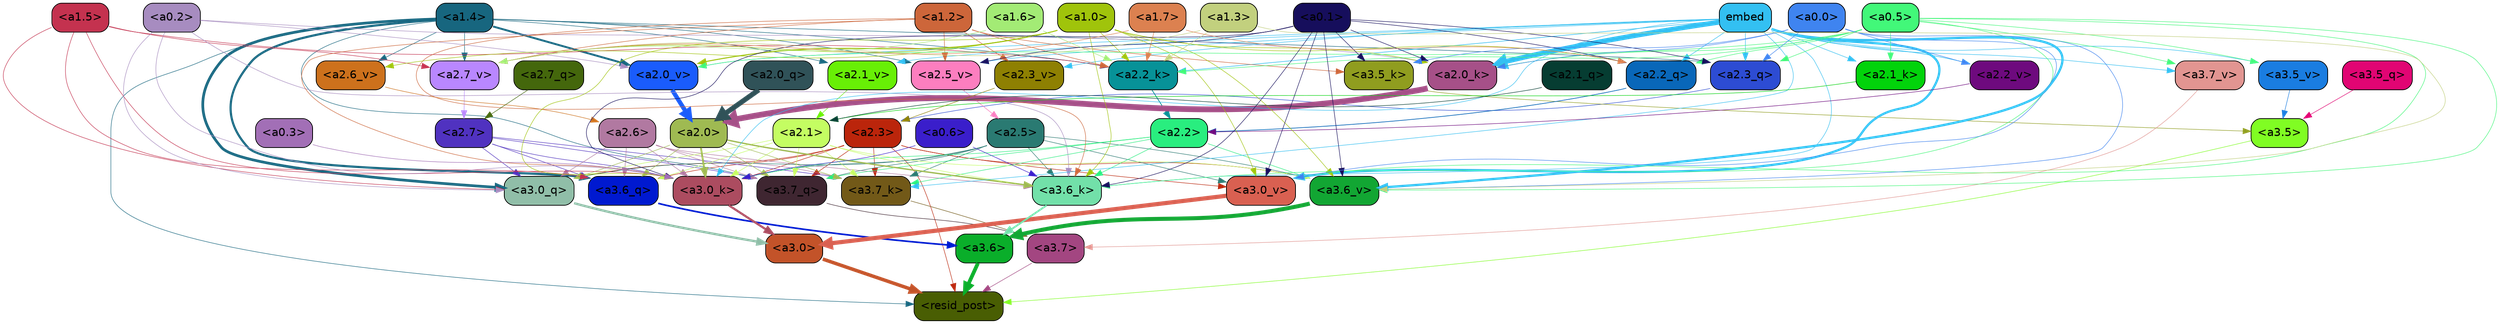 strict digraph "" {
	graph [bgcolor=transparent,
		layout=dot,
		overlap=false,
		splines=true
	];
	"<a3.7>"	[color=black,
		fillcolor="#a34681",
		fontname=Helvetica,
		shape=box,
		style="filled, rounded"];
	"<resid_post>"	[color=black,
		fillcolor="#495e03",
		fontname=Helvetica,
		shape=box,
		style="filled, rounded"];
	"<a3.7>" -> "<resid_post>"	[color="#a34681",
		penwidth=0.6];
	"<a3.6>"	[color=black,
		fillcolor="#0aae2a",
		fontname=Helvetica,
		shape=box,
		style="filled, rounded"];
	"<a3.6>" -> "<resid_post>"	[color="#0aae2a",
		penwidth=4.646730065345764];
	"<a3.5>"	[color=black,
		fillcolor="#80fd23",
		fontname=Helvetica,
		shape=box,
		style="filled, rounded"];
	"<a3.5>" -> "<resid_post>"	[color="#80fd23",
		penwidth=0.6];
	"<a3.0>"	[color=black,
		fillcolor="#c35329",
		fontname=Helvetica,
		shape=box,
		style="filled, rounded"];
	"<a3.0>" -> "<resid_post>"	[color="#c35329",
		penwidth=4.323132634162903];
	"<a2.3>"	[color=black,
		fillcolor="#bb250b",
		fontname=Helvetica,
		shape=box,
		style="filled, rounded"];
	"<a2.3>" -> "<resid_post>"	[color="#bb250b",
		penwidth=0.6];
	"<a3.7_q>"	[color=black,
		fillcolor="#3f2631",
		fontname=Helvetica,
		shape=box,
		style="filled, rounded"];
	"<a2.3>" -> "<a3.7_q>"	[color="#bb250b",
		penwidth=0.6];
	"<a3.6_q>"	[color=black,
		fillcolor="#0019d0",
		fontname=Helvetica,
		shape=box,
		style="filled, rounded"];
	"<a2.3>" -> "<a3.6_q>"	[color="#bb250b",
		penwidth=0.6];
	"<a3.0_q>"	[color=black,
		fillcolor="#90bea8",
		fontname=Helvetica,
		shape=box,
		style="filled, rounded"];
	"<a2.3>" -> "<a3.0_q>"	[color="#bb250b",
		penwidth=0.6];
	"<a3.7_k>"	[color=black,
		fillcolor="#725918",
		fontname=Helvetica,
		shape=box,
		style="filled, rounded"];
	"<a2.3>" -> "<a3.7_k>"	[color="#bb250b",
		penwidth=0.6];
	"<a3.0_k>"	[color=black,
		fillcolor="#ac4c60",
		fontname=Helvetica,
		shape=box,
		style="filled, rounded"];
	"<a2.3>" -> "<a3.0_k>"	[color="#bb250b",
		penwidth=0.6];
	"<a3.6_v>"	[color=black,
		fillcolor="#12a633",
		fontname=Helvetica,
		shape=box,
		style="filled, rounded"];
	"<a2.3>" -> "<a3.6_v>"	[color="#bb250b",
		penwidth=0.6];
	"<a3.0_v>"	[color=black,
		fillcolor="#d96051",
		fontname=Helvetica,
		shape=box,
		style="filled, rounded"];
	"<a2.3>" -> "<a3.0_v>"	[color="#bb250b",
		penwidth=0.6];
	"<a1.4>"	[color=black,
		fillcolor="#17667f",
		fontname=Helvetica,
		shape=box,
		style="filled, rounded"];
	"<a1.4>" -> "<resid_post>"	[color="#17667f",
		penwidth=0.6];
	"<a1.4>" -> "<a3.7_q>"	[color="#17667f",
		penwidth=0.6];
	"<a1.4>" -> "<a3.6_q>"	[color="#17667f",
		penwidth=2.700703263282776];
	"<a1.4>" -> "<a3.0_q>"	[color="#17667f",
		penwidth=3.34255850315094];
	"<a2.3_q>"	[color=black,
		fillcolor="#2d4cd3",
		fontname=Helvetica,
		shape=box,
		style="filled, rounded"];
	"<a1.4>" -> "<a2.3_q>"	[color="#17667f",
		penwidth=0.6];
	"<a2.2_k>"	[color=black,
		fillcolor="#079298",
		fontname=Helvetica,
		shape=box,
		style="filled, rounded"];
	"<a1.4>" -> "<a2.2_k>"	[color="#17667f",
		penwidth=0.6];
	"<a2.7_v>"	[color=black,
		fillcolor="#b987ff",
		fontname=Helvetica,
		shape=box,
		style="filled, rounded"];
	"<a1.4>" -> "<a2.7_v>"	[color="#17667f",
		penwidth=0.6];
	"<a2.6_v>"	[color=black,
		fillcolor="#cd711c",
		fontname=Helvetica,
		shape=box,
		style="filled, rounded"];
	"<a1.4>" -> "<a2.6_v>"	[color="#17667f",
		penwidth=0.6];
	"<a2.5_v>"	[color=black,
		fillcolor="#fc7ebf",
		fontname=Helvetica,
		shape=box,
		style="filled, rounded"];
	"<a1.4>" -> "<a2.5_v>"	[color="#17667f",
		penwidth=0.6];
	"<a2.1_v>"	[color=black,
		fillcolor="#68ef06",
		fontname=Helvetica,
		shape=box,
		style="filled, rounded"];
	"<a1.4>" -> "<a2.1_v>"	[color="#17667f",
		penwidth=0.6];
	"<a2.0_v>"	[color=black,
		fillcolor="#1a5cfc",
		fontname=Helvetica,
		shape=box,
		style="filled, rounded"];
	"<a1.4>" -> "<a2.0_v>"	[color="#17667f",
		penwidth=2.387977123260498];
	"<a3.7_q>" -> "<a3.7>"	[color="#3f2631",
		penwidth=0.6];
	"<a3.6_q>" -> "<a3.6>"	[color="#0019d0",
		penwidth=2.03758105635643];
	"<a3.5_q>"	[color=black,
		fillcolor="#e10573",
		fontname=Helvetica,
		shape=box,
		style="filled, rounded"];
	"<a3.5_q>" -> "<a3.5>"	[color="#e10573",
		penwidth=0.6];
	"<a3.0_q>" -> "<a3.0>"	[color="#90bea8",
		penwidth=2.8638100624084473];
	"<a3.7_k>" -> "<a3.7>"	[color="#725918",
		penwidth=0.6];
	"<a3.6_k>"	[color=black,
		fillcolor="#72e0a9",
		fontname=Helvetica,
		shape=box,
		style="filled, rounded"];
	"<a3.6_k>" -> "<a3.6>"	[color="#72e0a9",
		penwidth=2.174198240041733];
	"<a3.5_k>"	[color=black,
		fillcolor="#909d1f",
		fontname=Helvetica,
		shape=box,
		style="filled, rounded"];
	"<a3.5_k>" -> "<a3.5>"	[color="#909d1f",
		penwidth=0.6];
	"<a3.0_k>" -> "<a3.0>"	[color="#ac4c60",
		penwidth=2.6274144649505615];
	"<a3.7_v>"	[color=black,
		fillcolor="#e29591",
		fontname=Helvetica,
		shape=box,
		style="filled, rounded"];
	"<a3.7_v>" -> "<a3.7>"	[color="#e29591",
		penwidth=0.6];
	"<a3.6_v>" -> "<a3.6>"	[color="#12a633",
		penwidth=5.002329230308533];
	"<a3.5_v>"	[color=black,
		fillcolor="#1a7de1",
		fontname=Helvetica,
		shape=box,
		style="filled, rounded"];
	"<a3.5_v>" -> "<a3.5>"	[color="#1a7de1",
		penwidth=0.6];
	"<a3.0_v>" -> "<a3.0>"	[color="#d96051",
		penwidth=5.188832879066467];
	"<a2.7>"	[color=black,
		fillcolor="#5032c0",
		fontname=Helvetica,
		shape=box,
		style="filled, rounded"];
	"<a2.7>" -> "<a3.7_q>"	[color="#5032c0",
		penwidth=0.6];
	"<a2.7>" -> "<a3.6_q>"	[color="#5032c0",
		penwidth=0.6];
	"<a2.7>" -> "<a3.0_q>"	[color="#5032c0",
		penwidth=0.6];
	"<a2.7>" -> "<a3.7_k>"	[color="#5032c0",
		penwidth=0.6];
	"<a2.7>" -> "<a3.0_k>"	[color="#5032c0",
		penwidth=0.6];
	"<a2.6>"	[color=black,
		fillcolor="#b179a1",
		fontname=Helvetica,
		shape=box,
		style="filled, rounded"];
	"<a2.6>" -> "<a3.7_q>"	[color="#b179a1",
		penwidth=0.6];
	"<a2.6>" -> "<a3.6_q>"	[color="#b179a1",
		penwidth=0.6];
	"<a2.6>" -> "<a3.0_q>"	[color="#b179a1",
		penwidth=0.6];
	"<a2.6>" -> "<a3.7_k>"	[color="#b179a1",
		penwidth=0.6];
	"<a2.6>" -> "<a3.6_k>"	[color="#b179a1",
		penwidth=0.6];
	"<a2.6>" -> "<a3.0_k>"	[color="#b179a1",
		penwidth=0.6];
	"<a2.5>"	[color=black,
		fillcolor="#2a7a72",
		fontname=Helvetica,
		shape=box,
		style="filled, rounded"];
	"<a2.5>" -> "<a3.7_q>"	[color="#2a7a72",
		penwidth=0.6];
	"<a2.5>" -> "<a3.0_q>"	[color="#2a7a72",
		penwidth=0.6];
	"<a2.5>" -> "<a3.7_k>"	[color="#2a7a72",
		penwidth=0.6];
	"<a2.5>" -> "<a3.6_k>"	[color="#2a7a72",
		penwidth=0.6];
	"<a2.5>" -> "<a3.0_k>"	[color="#2a7a72",
		penwidth=0.6];
	"<a2.5>" -> "<a3.6_v>"	[color="#2a7a72",
		penwidth=0.6];
	"<a2.5>" -> "<a3.0_v>"	[color="#2a7a72",
		penwidth=0.6];
	"<a2.2>"	[color=black,
		fillcolor="#29ee7f",
		fontname=Helvetica,
		shape=box,
		style="filled, rounded"];
	"<a2.2>" -> "<a3.7_q>"	[color="#29ee7f",
		penwidth=0.6];
	"<a2.2>" -> "<a3.7_k>"	[color="#29ee7f",
		penwidth=0.6];
	"<a2.2>" -> "<a3.6_k>"	[color="#29ee7f",
		penwidth=0.6];
	"<a2.2>" -> "<a3.0_k>"	[color="#29ee7f",
		penwidth=0.6];
	"<a2.2>" -> "<a3.6_v>"	[color="#29ee7f",
		penwidth=0.6];
	"<a2.1>"	[color=black,
		fillcolor="#c4fd62",
		fontname=Helvetica,
		shape=box,
		style="filled, rounded"];
	"<a2.1>" -> "<a3.7_q>"	[color="#c4fd62",
		penwidth=0.6];
	"<a2.1>" -> "<a3.6_q>"	[color="#c4fd62",
		penwidth=0.6];
	"<a2.1>" -> "<a3.0_q>"	[color="#c4fd62",
		penwidth=0.6];
	"<a2.1>" -> "<a3.7_k>"	[color="#c4fd62",
		penwidth=0.6];
	"<a2.1>" -> "<a3.6_k>"	[color="#c4fd62",
		penwidth=0.6];
	"<a2.1>" -> "<a3.0_k>"	[color="#c4fd62",
		penwidth=0.6];
	"<a2.1>" -> "<a3.6_v>"	[color="#c4fd62",
		penwidth=0.6];
	"<a2.0>"	[color=black,
		fillcolor="#9fba52",
		fontname=Helvetica,
		shape=box,
		style="filled, rounded"];
	"<a2.0>" -> "<a3.7_q>"	[color="#9fba52",
		penwidth=0.6];
	"<a2.0>" -> "<a3.6_q>"	[color="#9fba52",
		penwidth=0.6];
	"<a2.0>" -> "<a3.0_q>"	[color="#9fba52",
		penwidth=0.6];
	"<a2.0>" -> "<a3.7_k>"	[color="#9fba52",
		penwidth=0.6];
	"<a2.0>" -> "<a3.6_k>"	[color="#9fba52",
		penwidth=1.6454488784074783];
	"<a2.0>" -> "<a3.0_k>"	[color="#9fba52",
		penwidth=2.2218968719244003];
	"<a1.5>"	[color=black,
		fillcolor="#c4324f",
		fontname=Helvetica,
		shape=box,
		style="filled, rounded"];
	"<a1.5>" -> "<a3.6_q>"	[color="#c4324f",
		penwidth=0.6];
	"<a1.5>" -> "<a3.0_q>"	[color="#c4324f",
		penwidth=0.6];
	"<a1.5>" -> "<a3.0_k>"	[color="#c4324f",
		penwidth=0.6];
	"<a1.5>" -> "<a2.2_k>"	[color="#c4324f",
		penwidth=0.6];
	"<a1.5>" -> "<a2.7_v>"	[color="#c4324f",
		penwidth=0.6];
	"<a0.2>"	[color=black,
		fillcolor="#a78cc0",
		fontname=Helvetica,
		shape=box,
		style="filled, rounded"];
	"<a0.2>" -> "<a3.0_q>"	[color="#a78cc0",
		penwidth=0.6];
	"<a0.2>" -> "<a3.6_k>"	[color="#a78cc0",
		penwidth=0.6];
	"<a0.2>" -> "<a3.0_k>"	[color="#a78cc0",
		penwidth=0.6];
	"<a2.0_k>"	[color=black,
		fillcolor="#a65088",
		fontname=Helvetica,
		shape=box,
		style="filled, rounded"];
	"<a0.2>" -> "<a2.0_k>"	[color="#a78cc0",
		penwidth=0.6];
	"<a0.2>" -> "<a2.0_v>"	[color="#a78cc0",
		penwidth=0.6];
	embed	[color=black,
		fillcolor="#33c0f2",
		fontname=Helvetica,
		shape=box,
		style="filled, rounded"];
	embed -> "<a3.7_k>"	[color="#33c0f2",
		penwidth=0.6];
	embed -> "<a3.6_k>"	[color="#33c0f2",
		penwidth=0.6];
	embed -> "<a3.0_k>"	[color="#33c0f2",
		penwidth=0.6];
	embed -> "<a3.7_v>"	[color="#33c0f2",
		penwidth=0.6];
	embed -> "<a3.6_v>"	[color="#33c0f2",
		penwidth=2.8301228284835815];
	embed -> "<a3.5_v>"	[color="#33c0f2",
		penwidth=0.6];
	embed -> "<a3.0_v>"	[color="#33c0f2",
		penwidth=2.7660785913467407];
	embed -> "<a2.3_q>"	[color="#33c0f2",
		penwidth=0.6];
	"<a2.2_q>"	[color=black,
		fillcolor="#0967b9",
		fontname=Helvetica,
		shape=box,
		style="filled, rounded"];
	embed -> "<a2.2_q>"	[color="#33c0f2",
		penwidth=0.6];
	embed -> "<a2.2_k>"	[color="#33c0f2",
		penwidth=0.7099294662475586];
	"<a2.1_k>"	[color=black,
		fillcolor="#02d30b",
		fontname=Helvetica,
		shape=box,
		style="filled, rounded"];
	embed -> "<a2.1_k>"	[color="#33c0f2",
		penwidth=0.6];
	embed -> "<a2.0_k>"	[color="#33c0f2",
		penwidth=6.075345039367676];
	embed -> "<a2.5_v>"	[color="#33c0f2",
		penwidth=0.6];
	"<a2.3_v>"	[color=black,
		fillcolor="#8e8002",
		fontname=Helvetica,
		shape=box,
		style="filled, rounded"];
	embed -> "<a2.3_v>"	[color="#33c0f2",
		penwidth=0.6];
	"<a2.2_v>"	[color=black,
		fillcolor="#6e0a7e",
		fontname=Helvetica,
		shape=box,
		style="filled, rounded"];
	embed -> "<a2.2_v>"	[color="#33c0f2",
		penwidth=0.6909599304199219];
	embed -> "<a2.1_v>"	[color="#33c0f2",
		penwidth=0.6];
	embed -> "<a2.0_v>"	[color="#33c0f2",
		penwidth=0.6];
	"<a1.2>"	[color=black,
		fillcolor="#cd663a",
		fontname=Helvetica,
		shape=box,
		style="filled, rounded"];
	"<a1.2>" -> "<a3.6_k>"	[color="#cd663a",
		penwidth=0.6];
	"<a1.2>" -> "<a3.5_k>"	[color="#cd663a",
		penwidth=0.6];
	"<a1.2>" -> "<a3.0_k>"	[color="#cd663a",
		penwidth=0.6];
	"<a1.2>" -> "<a2.2_k>"	[color="#cd663a",
		penwidth=0.6];
	"<a1.2>" -> "<a2.7_v>"	[color="#cd663a",
		penwidth=0.6];
	"<a1.2>" -> "<a2.5_v>"	[color="#cd663a",
		penwidth=0.6];
	"<a1.2>" -> "<a2.3_v>"	[color="#cd663a",
		penwidth=0.6];
	"<a1.0>"	[color=black,
		fillcolor="#a0c40b",
		fontname=Helvetica,
		shape=box,
		style="filled, rounded"];
	"<a1.0>" -> "<a3.6_k>"	[color="#a0c40b",
		penwidth=0.6];
	"<a1.0>" -> "<a3.0_k>"	[color="#a0c40b",
		penwidth=0.6];
	"<a1.0>" -> "<a3.6_v>"	[color="#a0c40b",
		penwidth=0.6];
	"<a1.0>" -> "<a3.0_v>"	[color="#a0c40b",
		penwidth=0.6];
	"<a1.0>" -> "<a2.2_q>"	[color="#a0c40b",
		penwidth=0.6];
	"<a1.0>" -> "<a2.2_k>"	[color="#a0c40b",
		penwidth=0.6];
	"<a1.0>" -> "<a2.0_k>"	[color="#a0c40b",
		penwidth=0.6];
	"<a1.0>" -> "<a2.7_v>"	[color="#a0c40b",
		penwidth=0.6];
	"<a1.0>" -> "<a2.6_v>"	[color="#a0c40b",
		penwidth=0.6];
	"<a1.0>" -> "<a2.0_v>"	[color="#a0c40b",
		penwidth=1.2435333728790283];
	"<a0.6>"	[color=black,
		fillcolor="#3a1ecb",
		fontname=Helvetica,
		shape=box,
		style="filled, rounded"];
	"<a0.6>" -> "<a3.6_k>"	[color="#3a1ecb",
		penwidth=0.6];
	"<a0.6>" -> "<a3.0_k>"	[color="#3a1ecb",
		penwidth=0.6];
	"<a0.5>"	[color=black,
		fillcolor="#42f879",
		fontname=Helvetica,
		shape=box,
		style="filled, rounded"];
	"<a0.5>" -> "<a3.6_k>"	[color="#42f879",
		penwidth=0.6];
	"<a0.5>" -> "<a3.7_v>"	[color="#42f879",
		penwidth=0.6];
	"<a0.5>" -> "<a3.6_v>"	[color="#42f879",
		penwidth=0.6];
	"<a0.5>" -> "<a3.5_v>"	[color="#42f879",
		penwidth=0.6];
	"<a0.5>" -> "<a3.0_v>"	[color="#42f879",
		penwidth=0.6124261617660522];
	"<a0.5>" -> "<a2.3_q>"	[color="#42f879",
		penwidth=0.6];
	"<a0.5>" -> "<a2.2_q>"	[color="#42f879",
		penwidth=0.6];
	"<a0.5>" -> "<a2.2_k>"	[color="#42f879",
		penwidth=0.6];
	"<a0.5>" -> "<a2.1_k>"	[color="#42f879",
		penwidth=0.6];
	"<a0.5>" -> "<a2.0_k>"	[color="#42f879",
		penwidth=0.6112704277038574];
	"<a0.5>" -> "<a2.0_v>"	[color="#42f879",
		penwidth=0.6];
	"<a0.1>"	[color=black,
		fillcolor="#160e5c",
		fontname=Helvetica,
		shape=box,
		style="filled, rounded"];
	"<a0.1>" -> "<a3.6_k>"	[color="#160e5c",
		penwidth=0.6];
	"<a0.1>" -> "<a3.5_k>"	[color="#160e5c",
		penwidth=0.6];
	"<a0.1>" -> "<a3.0_k>"	[color="#160e5c",
		penwidth=0.6];
	"<a0.1>" -> "<a3.6_v>"	[color="#160e5c",
		penwidth=0.6];
	"<a0.1>" -> "<a3.0_v>"	[color="#160e5c",
		penwidth=0.6];
	"<a0.1>" -> "<a2.3_q>"	[color="#160e5c",
		penwidth=0.6];
	"<a0.1>" -> "<a2.2_q>"	[color="#160e5c",
		penwidth=0.6];
	"<a0.1>" -> "<a2.0_k>"	[color="#160e5c",
		penwidth=0.6];
	"<a0.1>" -> "<a2.5_v>"	[color="#160e5c",
		penwidth=0.6];
	"<a0.0>"	[color=black,
		fillcolor="#3f84f0",
		fontname=Helvetica,
		shape=box,
		style="filled, rounded"];
	"<a0.0>" -> "<a3.5_k>"	[color="#3f84f0",
		penwidth=0.6];
	"<a0.0>" -> "<a3.6_v>"	[color="#3f84f0",
		penwidth=0.6];
	"<a0.0>" -> "<a3.0_v>"	[color="#3f84f0",
		penwidth=0.6];
	"<a0.0>" -> "<a2.3_q>"	[color="#3f84f0",
		penwidth=0.6];
	"<a0.0>" -> "<a2.0_k>"	[color="#3f84f0",
		penwidth=0.6];
	"<a0.0>" -> "<a2.2_v>"	[color="#3f84f0",
		penwidth=0.6];
	"<a0.3>"	[color=black,
		fillcolor="#a26fb6",
		fontname=Helvetica,
		shape=box,
		style="filled, rounded"];
	"<a0.3>" -> "<a3.0_k>"	[color="#a26fb6",
		penwidth=0.6];
	"<a1.3>"	[color=black,
		fillcolor="#c2d07e",
		fontname=Helvetica,
		shape=box,
		style="filled, rounded"];
	"<a1.3>" -> "<a3.6_v>"	[color="#c2d07e",
		penwidth=0.6];
	"<a1.3>" -> "<a2.2_k>"	[color="#c2d07e",
		penwidth=0.6];
	"<a1.3>" -> "<a2.7_v>"	[color="#c2d07e",
		penwidth=0.6];
	"<a2.7_q>"	[color=black,
		fillcolor="#44670c",
		fontname=Helvetica,
		shape=box,
		style="filled, rounded"];
	"<a2.7_q>" -> "<a2.7>"	[color="#44670c",
		penwidth=0.6];
	"<a2.3_q>" -> "<a2.3>"	[color="#2d4cd3",
		penwidth=0.6];
	"<a2.2_q>" -> "<a2.2>"	[color="#0967b9",
		penwidth=0.8114519119262695];
	"<a2.1_q>"	[color=black,
		fillcolor="#063d32",
		fontname=Helvetica,
		shape=box,
		style="filled, rounded"];
	"<a2.1_q>" -> "<a2.1>"	[color="#063d32",
		penwidth=0.6];
	"<a2.0_q>"	[color=black,
		fillcolor="#305258",
		fontname=Helvetica,
		shape=box,
		style="filled, rounded"];
	"<a2.0_q>" -> "<a2.0>"	[color="#305258",
		penwidth=6.2323237657547];
	"<a2.2_k>" -> "<a2.2>"	[color="#079298",
		penwidth=0.9331893920898438];
	"<a2.1_k>" -> "<a2.1>"	[color="#02d30b",
		penwidth=0.6];
	"<a2.0_k>" -> "<a2.0>"	[color="#a65088",
		penwidth=7.158664226531982];
	"<a2.7_v>" -> "<a2.7>"	[color="#b987ff",
		penwidth=0.6];
	"<a2.6_v>" -> "<a2.6>"	[color="#cd711c",
		penwidth=0.6];
	"<a2.5_v>" -> "<a2.5>"	[color="#fc7ebf",
		penwidth=0.6657319068908691];
	"<a2.3_v>" -> "<a2.3>"	[color="#8e8002",
		penwidth=0.6];
	"<a2.2_v>" -> "<a2.2>"	[color="#6e0a7e",
		penwidth=0.6];
	"<a2.1_v>" -> "<a2.1>"	[color="#68ef06",
		penwidth=0.6];
	"<a2.0_v>" -> "<a2.0>"	[color="#1a5cfc",
		penwidth=5.380099236965179];
	"<a1.7>"	[color=black,
		fillcolor="#dc8150",
		fontname=Helvetica,
		shape=box,
		style="filled, rounded"];
	"<a1.7>" -> "<a2.2_q>"	[color="#dc8150",
		penwidth=0.6];
	"<a1.7>" -> "<a2.2_k>"	[color="#dc8150",
		penwidth=0.6];
	"<a1.7>" -> "<a2.7_v>"	[color="#dc8150",
		penwidth=0.6];
	"<a1.6>"	[color=black,
		fillcolor="#a3eb75",
		fontname=Helvetica,
		shape=box,
		style="filled, rounded"];
	"<a1.6>" -> "<a2.2_k>"	[color="#a3eb75",
		penwidth=0.6];
	"<a1.6>" -> "<a2.7_v>"	[color="#a3eb75",
		penwidth=0.6];
}
